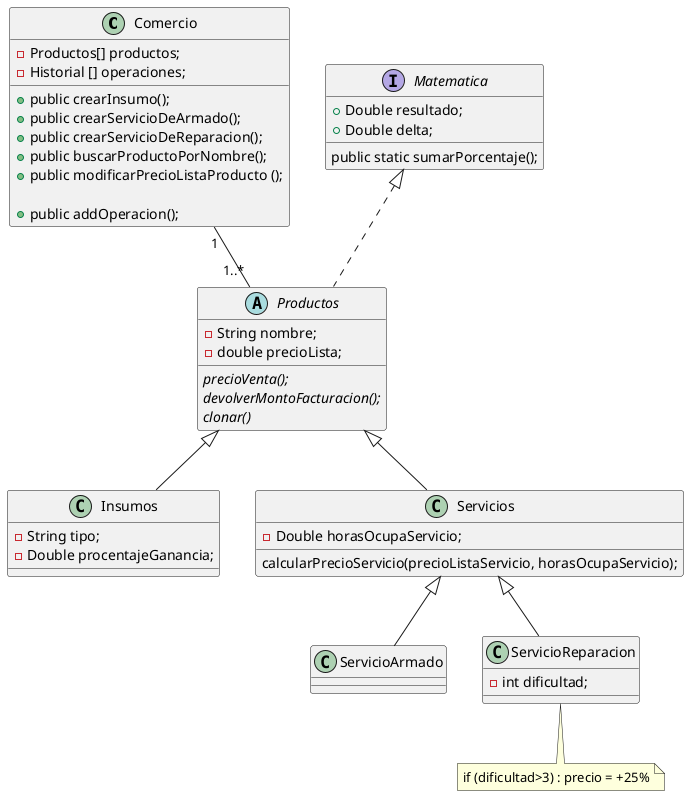 @startuml

class Comercio {
	
	- Productos[] productos;
	- Historial [] operaciones;
	
	+ public crearInsumo();
	+ public crearServicioDeArmado();
	+ public crearServicioDeReparacion();
	+ public buscarProductoPorNombre();
	+ public modificarPrecioListaProducto ();
	
	+ public addOperacion();
	
	
 
}


abstract class Productos implements Matematica{

	- String nombre;
	- double precioLista;
	
	{abstract} precioVenta();
	{abstract} devolverMontoFacturacion();
	{abstract} clonar()

}


class Insumos{

	- String tipo;
	- Double procentajeGanancia;

}

class Servicios{
	
	- Double horasOcupaServicio;
	
	calcularPrecioServicio(precioListaServicio, horasOcupaServicio);


}

class ServicioArmado{



}

class ServicioReparacion{
	
	- int dificultad;
	
}

interface Matematica{
	
	+ Double resultado;
	+ Double delta;

	public static sumarPorcentaje();
}

note "if (dificultad>3) : precio = +25%" as N1

ServicioReparacion ..down N1

Comercio "1" -- "1..*" Productos


Productos <|-- Insumos
Productos <|-- Servicios
Servicios <|-- ServicioArmado
Servicios <|-- ServicioReparacion

@enduml